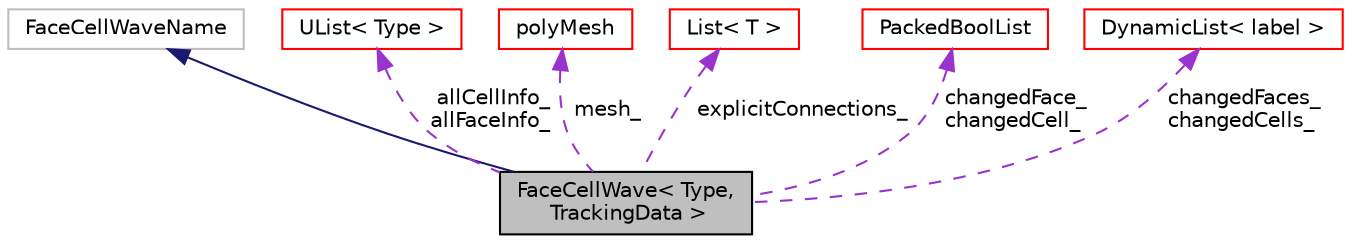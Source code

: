 digraph "FaceCellWave&lt; Type, TrackingData &gt;"
{
  bgcolor="transparent";
  edge [fontname="Helvetica",fontsize="10",labelfontname="Helvetica",labelfontsize="10"];
  node [fontname="Helvetica",fontsize="10",shape=record];
  Node3 [label="FaceCellWave\< Type,\l TrackingData \>",height=0.2,width=0.4,color="black", fillcolor="grey75", style="filled", fontcolor="black"];
  Node4 -> Node3 [dir="back",color="midnightblue",fontsize="10",style="solid",fontname="Helvetica"];
  Node4 [label="FaceCellWaveName",height=0.2,width=0.4,color="grey75"];
  Node5 -> Node3 [dir="back",color="darkorchid3",fontsize="10",style="dashed",label=" allCellInfo_\nallFaceInfo_" ,fontname="Helvetica"];
  Node5 [label="UList\< Type \>",height=0.2,width=0.4,color="red",URL="$a26837.html"];
  Node7 -> Node3 [dir="back",color="darkorchid3",fontsize="10",style="dashed",label=" mesh_" ,fontname="Helvetica"];
  Node7 [label="polyMesh",height=0.2,width=0.4,color="red",URL="$a28565.html",tooltip="Mesh consisting of general polyhedral cells. "];
  Node21 -> Node3 [dir="back",color="darkorchid3",fontsize="10",style="dashed",label=" explicitConnections_" ,fontname="Helvetica"];
  Node21 [label="List\< T \>",height=0.2,width=0.4,color="red",URL="$a26833.html",tooltip="A 1D array of objects of type <T>, where the size of the vector is known and used for subscript bound..."];
  Node23 -> Node3 [dir="back",color="darkorchid3",fontsize="10",style="dashed",label=" changedFace_\nchangedCell_" ,fontname="Helvetica"];
  Node23 [label="PackedBoolList",height=0.2,width=0.4,color="red",URL="$a27049.html",tooltip="A bit-packed bool list. "];
  Node29 -> Node3 [dir="back",color="darkorchid3",fontsize="10",style="dashed",label=" changedFaces_\nchangedCells_" ,fontname="Helvetica"];
  Node29 [label="DynamicList\< label \>",height=0.2,width=0.4,color="red",URL="$a27005.html"];
}
